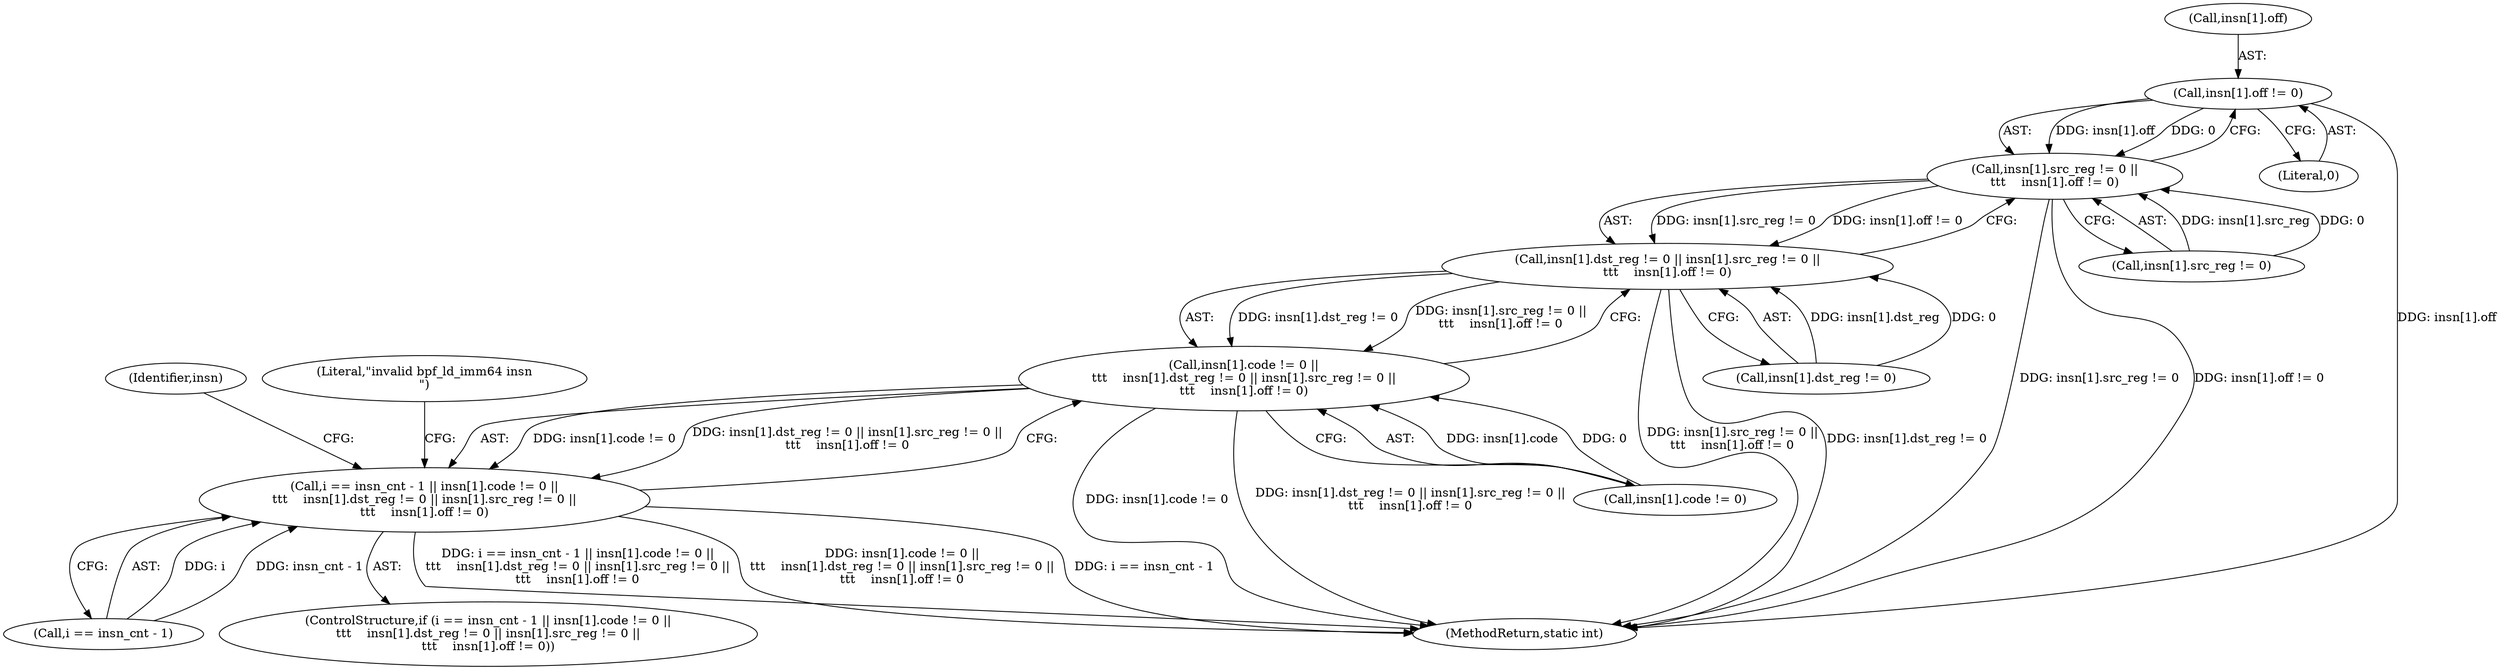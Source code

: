 digraph "0_linux_92117d8443bc5afacc8d5ba82e541946310f106e_4@array" {
"1000244" [label="(Call,insn[1].off != 0)"];
"1000236" [label="(Call,insn[1].src_reg != 0 ||\n\t\t\t    insn[1].off != 0)"];
"1000228" [label="(Call,insn[1].dst_reg != 0 || insn[1].src_reg != 0 ||\n\t\t\t    insn[1].off != 0)"];
"1000220" [label="(Call,insn[1].code != 0 ||\n\t\t\t    insn[1].dst_reg != 0 || insn[1].src_reg != 0 ||\n\t\t\t    insn[1].off != 0)"];
"1000214" [label="(Call,i == insn_cnt - 1 || insn[1].code != 0 ||\n\t\t\t    insn[1].dst_reg != 0 || insn[1].src_reg != 0 ||\n\t\t\t    insn[1].off != 0)"];
"1000260" [label="(Identifier,insn)"];
"1000250" [label="(Literal,0)"];
"1000214" [label="(Call,i == insn_cnt - 1 || insn[1].code != 0 ||\n\t\t\t    insn[1].dst_reg != 0 || insn[1].src_reg != 0 ||\n\t\t\t    insn[1].off != 0)"];
"1000390" [label="(MethodReturn,static int)"];
"1000236" [label="(Call,insn[1].src_reg != 0 ||\n\t\t\t    insn[1].off != 0)"];
"1000228" [label="(Call,insn[1].dst_reg != 0 || insn[1].src_reg != 0 ||\n\t\t\t    insn[1].off != 0)"];
"1000221" [label="(Call,insn[1].code != 0)"];
"1000245" [label="(Call,insn[1].off)"];
"1000253" [label="(Literal,\"invalid bpf_ld_imm64 insn\n\")"];
"1000237" [label="(Call,insn[1].src_reg != 0)"];
"1000215" [label="(Call,i == insn_cnt - 1)"];
"1000220" [label="(Call,insn[1].code != 0 ||\n\t\t\t    insn[1].dst_reg != 0 || insn[1].src_reg != 0 ||\n\t\t\t    insn[1].off != 0)"];
"1000244" [label="(Call,insn[1].off != 0)"];
"1000229" [label="(Call,insn[1].dst_reg != 0)"];
"1000213" [label="(ControlStructure,if (i == insn_cnt - 1 || insn[1].code != 0 ||\n\t\t\t    insn[1].dst_reg != 0 || insn[1].src_reg != 0 ||\n\t\t\t    insn[1].off != 0))"];
"1000244" -> "1000236"  [label="AST: "];
"1000244" -> "1000250"  [label="CFG: "];
"1000245" -> "1000244"  [label="AST: "];
"1000250" -> "1000244"  [label="AST: "];
"1000236" -> "1000244"  [label="CFG: "];
"1000244" -> "1000390"  [label="DDG: insn[1].off"];
"1000244" -> "1000236"  [label="DDG: insn[1].off"];
"1000244" -> "1000236"  [label="DDG: 0"];
"1000236" -> "1000228"  [label="AST: "];
"1000236" -> "1000237"  [label="CFG: "];
"1000237" -> "1000236"  [label="AST: "];
"1000228" -> "1000236"  [label="CFG: "];
"1000236" -> "1000390"  [label="DDG: insn[1].src_reg != 0"];
"1000236" -> "1000390"  [label="DDG: insn[1].off != 0"];
"1000236" -> "1000228"  [label="DDG: insn[1].src_reg != 0"];
"1000236" -> "1000228"  [label="DDG: insn[1].off != 0"];
"1000237" -> "1000236"  [label="DDG: insn[1].src_reg"];
"1000237" -> "1000236"  [label="DDG: 0"];
"1000228" -> "1000220"  [label="AST: "];
"1000228" -> "1000229"  [label="CFG: "];
"1000229" -> "1000228"  [label="AST: "];
"1000220" -> "1000228"  [label="CFG: "];
"1000228" -> "1000390"  [label="DDG: insn[1].src_reg != 0 ||\n\t\t\t    insn[1].off != 0"];
"1000228" -> "1000390"  [label="DDG: insn[1].dst_reg != 0"];
"1000228" -> "1000220"  [label="DDG: insn[1].dst_reg != 0"];
"1000228" -> "1000220"  [label="DDG: insn[1].src_reg != 0 ||\n\t\t\t    insn[1].off != 0"];
"1000229" -> "1000228"  [label="DDG: insn[1].dst_reg"];
"1000229" -> "1000228"  [label="DDG: 0"];
"1000220" -> "1000214"  [label="AST: "];
"1000220" -> "1000221"  [label="CFG: "];
"1000221" -> "1000220"  [label="AST: "];
"1000214" -> "1000220"  [label="CFG: "];
"1000220" -> "1000390"  [label="DDG: insn[1].code != 0"];
"1000220" -> "1000390"  [label="DDG: insn[1].dst_reg != 0 || insn[1].src_reg != 0 ||\n\t\t\t    insn[1].off != 0"];
"1000220" -> "1000214"  [label="DDG: insn[1].code != 0"];
"1000220" -> "1000214"  [label="DDG: insn[1].dst_reg != 0 || insn[1].src_reg != 0 ||\n\t\t\t    insn[1].off != 0"];
"1000221" -> "1000220"  [label="DDG: insn[1].code"];
"1000221" -> "1000220"  [label="DDG: 0"];
"1000214" -> "1000213"  [label="AST: "];
"1000214" -> "1000215"  [label="CFG: "];
"1000215" -> "1000214"  [label="AST: "];
"1000253" -> "1000214"  [label="CFG: "];
"1000260" -> "1000214"  [label="CFG: "];
"1000214" -> "1000390"  [label="DDG: i == insn_cnt - 1 || insn[1].code != 0 ||\n\t\t\t    insn[1].dst_reg != 0 || insn[1].src_reg != 0 ||\n\t\t\t    insn[1].off != 0"];
"1000214" -> "1000390"  [label="DDG: insn[1].code != 0 ||\n\t\t\t    insn[1].dst_reg != 0 || insn[1].src_reg != 0 ||\n\t\t\t    insn[1].off != 0"];
"1000214" -> "1000390"  [label="DDG: i == insn_cnt - 1"];
"1000215" -> "1000214"  [label="DDG: i"];
"1000215" -> "1000214"  [label="DDG: insn_cnt - 1"];
}
